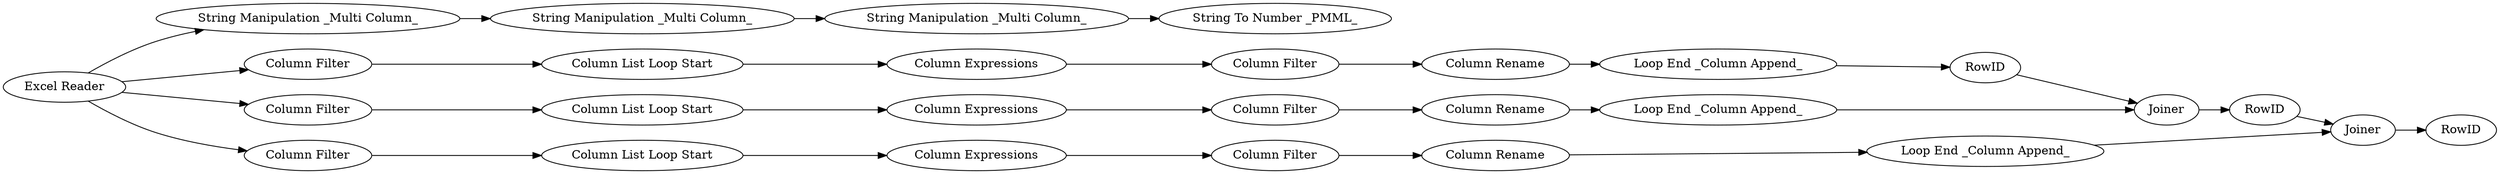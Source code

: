 digraph {
	1 [label="Excel Reader"]
	2 [label="String Manipulation _Multi Column_"]
	3 [label="String Manipulation _Multi Column_"]
	4 [label="String Manipulation _Multi Column_"]
	6 [label="String To Number _PMML_"]
	7 [label="Column Expressions"]
	8 [label="Column Filter"]
	9 [label="Column List Loop Start"]
	11 [label="Column Filter"]
	12 [label="Column Rename"]
	13 [label="Loop End _Column Append_"]
	14 [label="Column Filter"]
	15 [label="Column List Loop Start"]
	16 [label="Loop End _Column Append_"]
	17 [label="Column Expressions"]
	18 [label="Column Filter"]
	19 [label="Column Rename"]
	20 [label="Column Filter"]
	21 [label="Column Filter"]
	22 [label="Loop End _Column Append_"]
	23 [label="Column Expressions"]
	24 [label="Column List Loop Start"]
	25 [label="Column Rename"]
	26 [label=Joiner]
	27 [label=Joiner]
	28 [label=RowID]
	29 [label=RowID]
	30 [label=RowID]
	1 -> 2
	1 -> 8
	1 -> 18
	1 -> 20
	2 -> 3
	3 -> 4
	4 -> 6
	7 -> 11
	8 -> 9
	9 -> 7
	11 -> 12
	12 -> 13
	13 -> 28
	14 -> 19
	15 -> 17
	16 -> 26
	17 -> 14
	18 -> 15
	19 -> 16
	20 -> 24
	21 -> 25
	22 -> 27
	23 -> 21
	24 -> 23
	25 -> 22
	26 -> 29
	27 -> 30
	28 -> 26
	29 -> 27
	rankdir=LR
}

